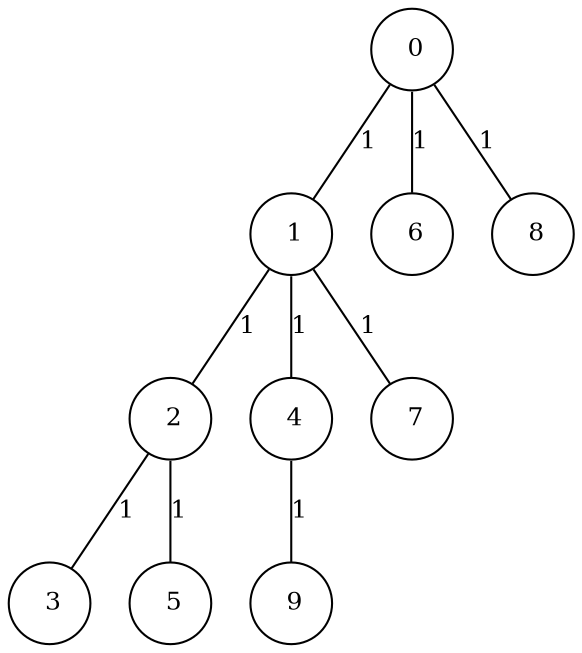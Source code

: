 graph G {
size="8.5,11;"
ratio = "expand;"
fixedsize="true;"
overlap="scale;"
node[shape=circle,width=.12,hight=.12,fontsize=12]
edge[fontsize=12]

0[label=" 0" color=black, pos="1.0939195,0.38289593!"];
1[label=" 1" color=black, pos="1.6571199,1.1317021!"];
2[label=" 2" color=black, pos="2.0534223,0.78086835!"];
3[label=" 3" color=black, pos="0.44256024,1.5896367!"];
4[label=" 4" color=black, pos="0.52989922,0.36191684!"];
5[label=" 5" color=black, pos="1.8887233,0.16982027!"];
6[label=" 6" color=black, pos="1.5257471,0.59619623!"];
7[label=" 7" color=black, pos="1.8298083,2.0988374!"];
8[label=" 8" color=black, pos="2.1696495,0.22549091!"];
9[label=" 9" color=black, pos="2.2908287,1.8782777!"];
0--1[label="1"]
0--6[label="1"]
0--8[label="1"]
1--2[label="1"]
1--4[label="1"]
1--7[label="1"]
2--3[label="1"]
2--5[label="1"]
4--9[label="1"]

}
